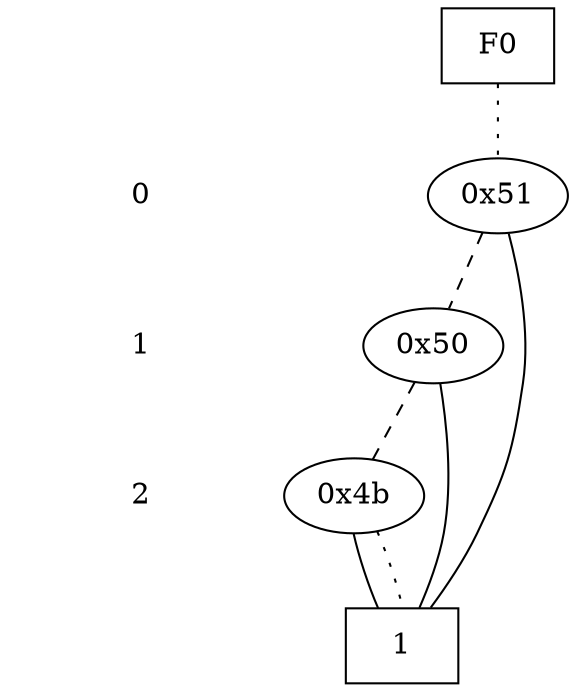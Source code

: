 digraph "DD" {
size = "7.5,10"
center = true;
edge [dir = none];
{ node [shape = plaintext];
  edge [style = invis];
  "CONST NODES" [style = invis];
" 0 " -> " 1 " -> " 2 " -> "CONST NODES"; 
}
{ rank = same; node [shape = box]; edge [style = invis];
"F0"; }
{ rank = same; " 0 ";
"0x51";
}
{ rank = same; " 1 ";
"0x50";
}
{ rank = same; " 2 ";
"0x4b";
}
{ rank = same; "CONST NODES";
{ node [shape = box]; "0x45";
}
}
"F0" -> "0x51" [style = dotted];
"0x51" -> "0x45";
"0x51" -> "0x50" [style = dashed];
"0x50" -> "0x45";
"0x50" -> "0x4b" [style = dashed];
"0x4b" -> "0x45";
"0x4b" -> "0x45" [style = dotted];
"0x45" [label = "1"];
}
